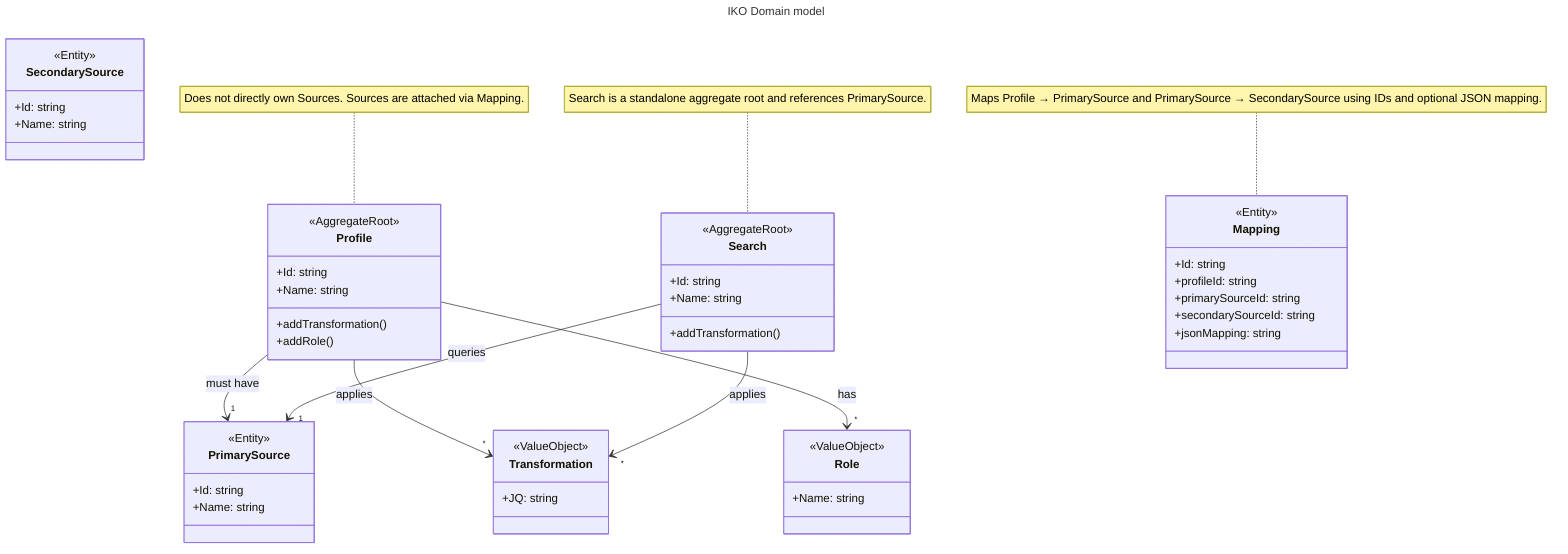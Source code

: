 ---
title: IKO Domain model
---
classDiagram
note for Mapping "Maps Profile → PrimarySource and PrimarySource → SecondarySource using IDs and optional JSON mapping."
note for Search "Search is a standalone aggregate root and references PrimarySource."
note for Profile "Does not directly own Sources. Sources are attached via Mapping."

class Profile {
+Id: string
+Name: string
+addTransformation()
+addRole()
    }

class Role {
+Name: string
}

class Transformation {
+JQ: string
}

class Search {
+Id: string
+Name: string
+addTransformation()
}

class Mapping {
+Id: string
+profileId: string
+primarySourceId: string
+secondarySourceId: string
+jsonMapping: string
}

class PrimarySource {
+Id: string
+Name: string
    }

class SecondarySource {
+Id: string
+Name: string
    }

Profile --> "*" Transformation : applies
Profile --> "*" Role : has
Profile --> "1" PrimarySource : must have
Search --> "1" PrimarySource : queries
Search --> "*" Transformation : applies

class Profile {
<<AggregateRoot>>
}

class Search {
<<AggregateRoot>>
}

class Transformation {
<<ValueObject>>
}

class Role {
<<ValueObject>>
}

class Mapping {
<<Entity>>
}

class PrimarySource {
<<Entity>>
}

class SecondarySource {
<<Entity>>
}